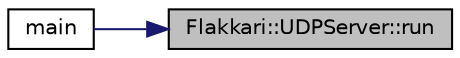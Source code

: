 digraph "Flakkari::UDPServer::run"
{
 // LATEX_PDF_SIZE
  edge [fontname="Helvetica",fontsize="10",labelfontname="Helvetica",labelfontsize="10"];
  node [fontname="Helvetica",fontsize="10",shape=record];
  rankdir="RL";
  Node1 [label="Flakkari::UDPServer::run",height=0.2,width=0.4,color="black", fillcolor="grey75", style="filled", fontcolor="black",tooltip="Run the server and wait for incoming packets and clients."];
  Node1 -> Node2 [dir="back",color="midnightblue",fontsize="10",style="solid",fontname="Helvetica"];
  Node2 [label="main",height=0.2,width=0.4,color="black", fillcolor="white", style="filled",URL="$da/de0/core_8cpp.html#ac8199b7b8d995e036e2765a414c671fa",tooltip=" "];
}
